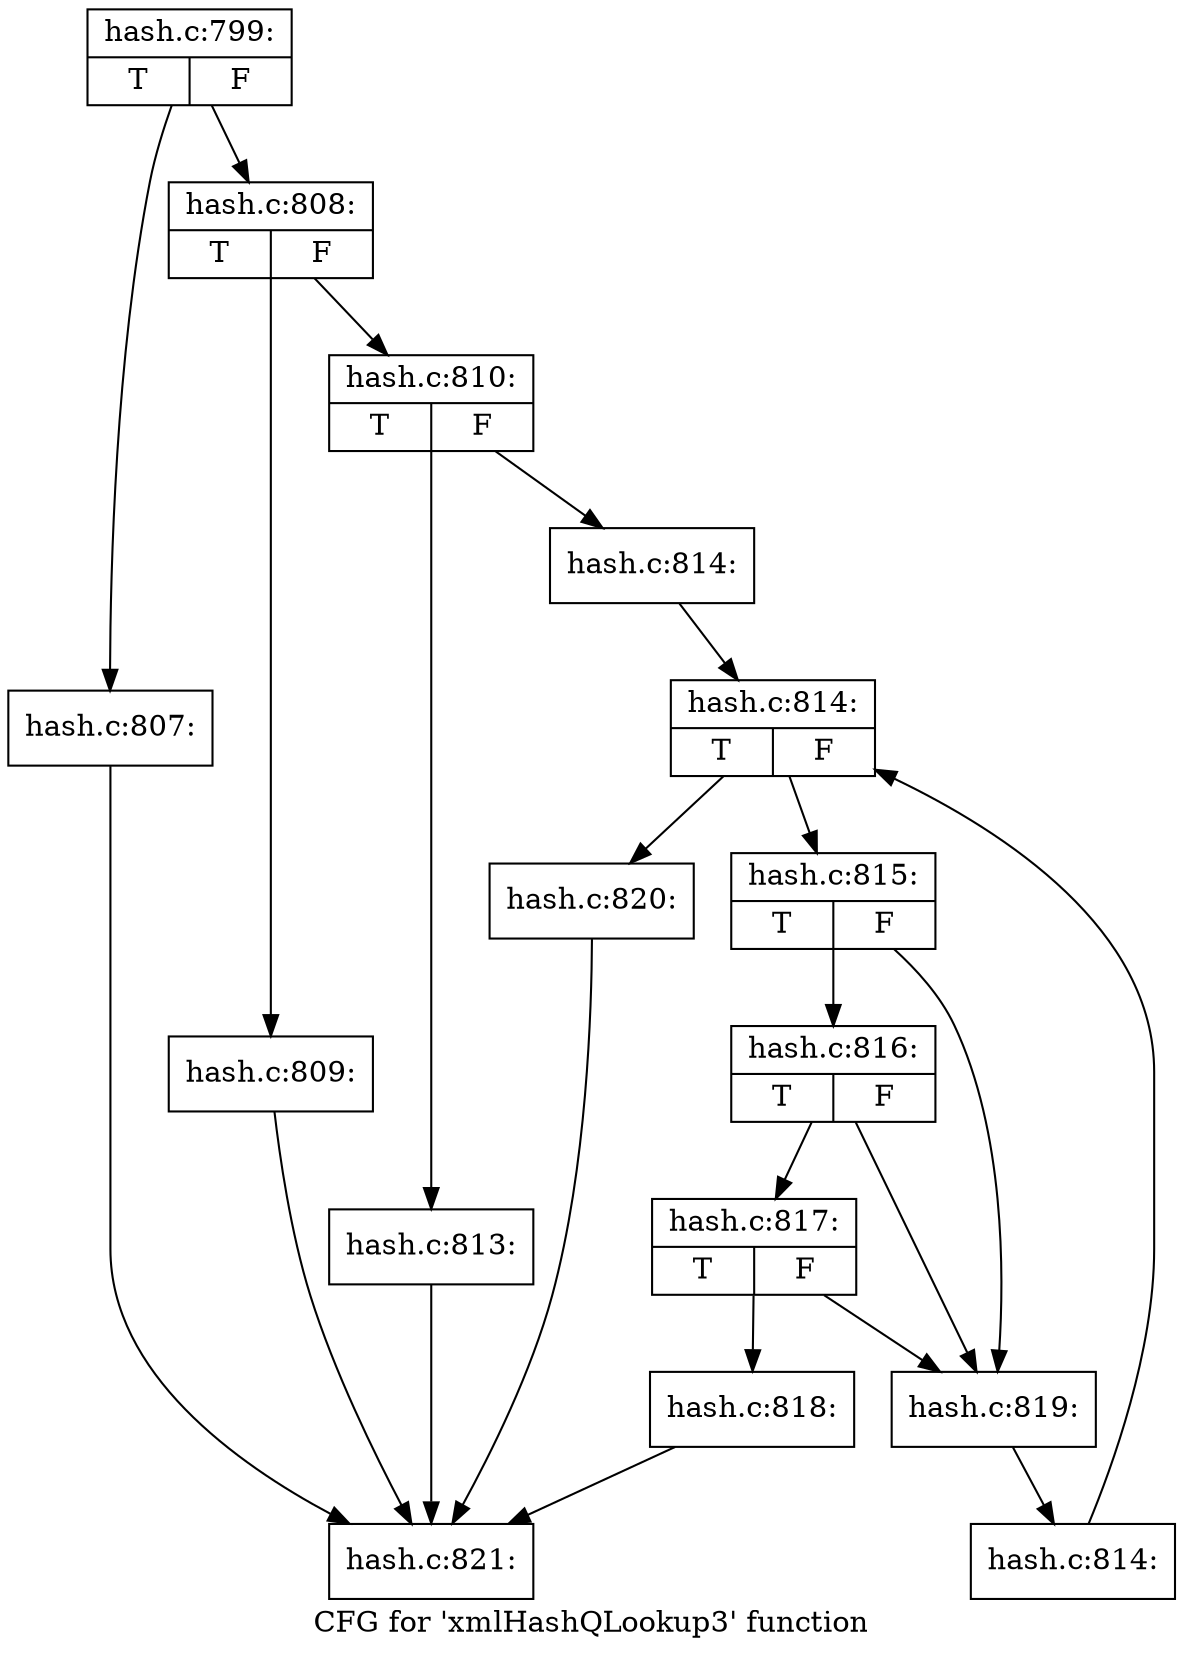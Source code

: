 digraph "CFG for 'xmlHashQLookup3' function" {
	label="CFG for 'xmlHashQLookup3' function";

	Node0x3d30770 [shape=record,label="{hash.c:799:|{<s0>T|<s1>F}}"];
	Node0x3d30770 -> Node0x3d6a9b0;
	Node0x3d30770 -> Node0x3d6aa00;
	Node0x3d6a9b0 [shape=record,label="{hash.c:807:}"];
	Node0x3d6a9b0 -> Node0x3d68ca0;
	Node0x3d6aa00 [shape=record,label="{hash.c:808:|{<s0>T|<s1>F}}"];
	Node0x3d6aa00 -> Node0x3d6ae90;
	Node0x3d6aa00 -> Node0x3d6aee0;
	Node0x3d6ae90 [shape=record,label="{hash.c:809:}"];
	Node0x3d6ae90 -> Node0x3d68ca0;
	Node0x3d6aee0 [shape=record,label="{hash.c:810:|{<s0>T|<s1>F}}"];
	Node0x3d6aee0 -> Node0x3d2ffe0;
	Node0x3d6aee0 -> Node0x3d6bca0;
	Node0x3d2ffe0 [shape=record,label="{hash.c:813:}"];
	Node0x3d2ffe0 -> Node0x3d68ca0;
	Node0x3d6bca0 [shape=record,label="{hash.c:814:}"];
	Node0x3d6bca0 -> Node0x3d6cda0;
	Node0x3d6cda0 [shape=record,label="{hash.c:814:|{<s0>T|<s1>F}}"];
	Node0x3d6cda0 -> Node0x3d6d000;
	Node0x3d6cda0 -> Node0x3d6c930;
	Node0x3d6d000 [shape=record,label="{hash.c:815:|{<s0>T|<s1>F}}"];
	Node0x3d6d000 -> Node0x3d6d3e0;
	Node0x3d6d000 -> Node0x3d6d310;
	Node0x3d6d3e0 [shape=record,label="{hash.c:816:|{<s0>T|<s1>F}}"];
	Node0x3d6d3e0 -> Node0x3d6d360;
	Node0x3d6d3e0 -> Node0x3d6d310;
	Node0x3d6d360 [shape=record,label="{hash.c:817:|{<s0>T|<s1>F}}"];
	Node0x3d6d360 -> Node0x3d6d2c0;
	Node0x3d6d360 -> Node0x3d6d310;
	Node0x3d6d2c0 [shape=record,label="{hash.c:818:}"];
	Node0x3d6d2c0 -> Node0x3d68ca0;
	Node0x3d6d310 [shape=record,label="{hash.c:819:}"];
	Node0x3d6d310 -> Node0x3d6cfb0;
	Node0x3d6cfb0 [shape=record,label="{hash.c:814:}"];
	Node0x3d6cfb0 -> Node0x3d6cda0;
	Node0x3d6c930 [shape=record,label="{hash.c:820:}"];
	Node0x3d6c930 -> Node0x3d68ca0;
	Node0x3d68ca0 [shape=record,label="{hash.c:821:}"];
}

